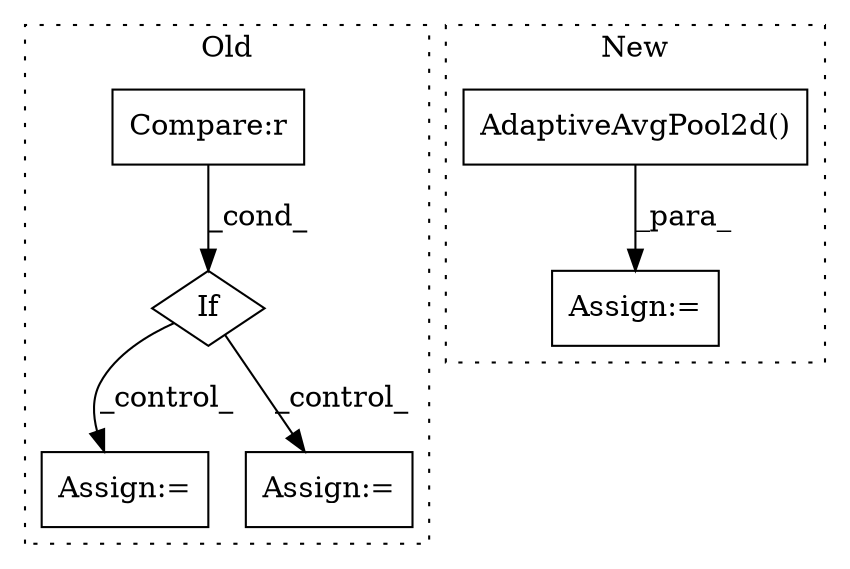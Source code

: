 digraph G {
subgraph cluster0 {
1 [label="If" a="96" s="3175" l="3" shape="diamond"];
3 [label="Compare:r" a="40" s="3178" l="19" shape="box"];
4 [label="Assign:=" a="68" s="3323" l="3" shape="box"];
6 [label="Assign:=" a="68" s="3360" l="3" shape="box"];
label = "Old";
style="dotted";
}
subgraph cluster1 {
2 [label="AdaptiveAvgPool2d()" a="75" s="4200,4222" l="21,1" shape="box"];
5 [label="Assign:=" a="68" s="4197" l="3" shape="box"];
label = "New";
style="dotted";
}
1 -> 6 [label="_control_"];
1 -> 4 [label="_control_"];
2 -> 5 [label="_para_"];
3 -> 1 [label="_cond_"];
}